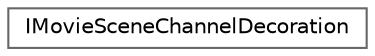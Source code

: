 digraph "Graphical Class Hierarchy"
{
 // INTERACTIVE_SVG=YES
 // LATEX_PDF_SIZE
  bgcolor="transparent";
  edge [fontname=Helvetica,fontsize=10,labelfontname=Helvetica,labelfontsize=10];
  node [fontname=Helvetica,fontsize=10,shape=box,height=0.2,width=0.4];
  rankdir="LR";
  Node0 [id="Node000000",label="IMovieSceneChannelDecoration",height=0.2,width=0.4,color="grey40", fillcolor="white", style="filled",URL="$d9/d4c/classIMovieSceneChannelDecoration.html",tooltip="Optional decoration that can be added to sections to add channels."];
}
